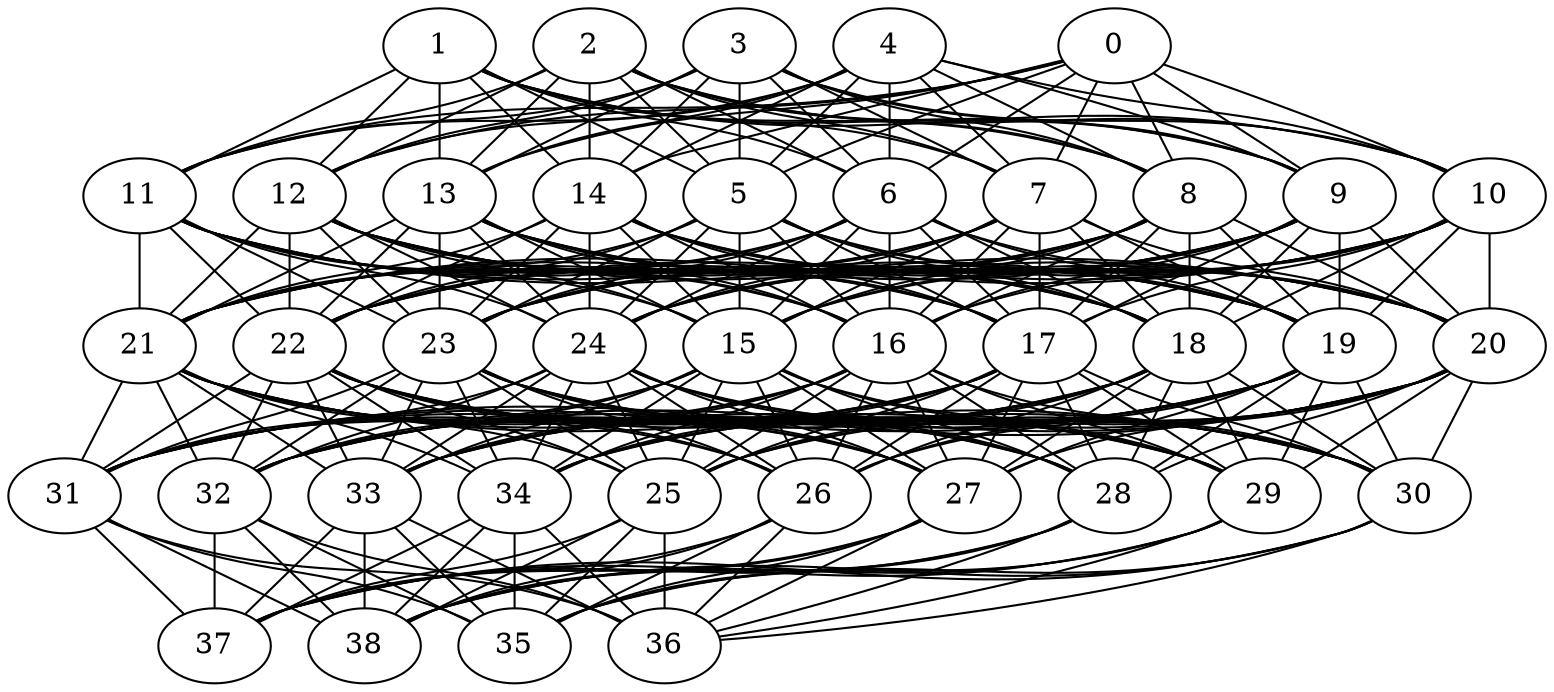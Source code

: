 strict graph  {
0 [output="0.68", type=input];
1 [output="0.64", type=input];
2 [output="0.79", type=input];
3 [output="0.97", type=input];
4 [output="0.24", type=input];
5 [output="0.821200019481", type=hidden, delta="-1.4453792724e-05", summed_input="1.52449895508", error="-0.000226617755334"];
6 [output="0.801525399865", type=hidden, delta="1.24359720904e-06", summed_input="1.39585552903", error="2.09036334471e-05"];
7 [output="0.103118109956", type=hidden, delta="1.33935125271e-05", summed_input="-2.16304915133", error="0.000341185418742"];
8 [output="0.077074577847", type=hidden, delta="2.55422316963e-06", summed_input="-2.48277493525", error="0.000381138159038"];
9 [output="0.320570354689", type=hidden, delta="-6.11446435518e-05", summed_input="-0.751151921641", error="-0.000249312245531"];
10 [output="0.108513604324", type=hidden, delta="8.39038500223e-06", summed_input="-2.10601462655", error="0.000304272178027"];
11 [output="0.128690015018", type=hidden, delta="1.88095104043e-05", summed_input="-1.91259128083", error="0.00042851841274"];
12 [output="0.114382010801", type=hidden, delta="1.26173065776e-05", summed_input="-2.04674187586", error="0.000395648634768"];
13 [output="0.0532607874394", type=hidden, delta="1.45047376428e-05", summed_input="-2.87782330744", error="0.000409098192987"];
14 [output="0.0928220425168", type=hidden, delta="5.19785230787e-06", summed_input="-2.27965449666", error="0.000340616968262"];
15 [output="0.373152772371", type=hidden, delta="-8.42910401336e-06", summed_input="-0.518714941658", error="-3.42639723896e-05"];
16 [output="0.52326875387", type=hidden, delta="2.19175701249e-05", summed_input="0.093142295011", error="8.95252038488e-05"];
17 [output="0.334561791706", type=hidden, delta="1.45418132994e-05", summed_input="-0.6876241924", error="0.00014391371003"];
18 [output="0.914211737564", type=hidden, delta="-1.94029913968e-06", summed_input="2.36618000928", error="-0.000128359329335"];
19 [output="0.673942623924", type=hidden, delta="7.5255126212e-05", summed_input="0.726071613464", error="0.000455197966984"];
20 [output="0.3624249988", type=hidden, delta="-2.33244897986e-06", summed_input="-0.564854366027", error="-9.778951086e-06"];
21 [output="0.251052497786", type=hidden, delta="1.28734871681e-05", summed_input="-1.09300681877", error="0.000138264356894"];
22 [output="0.38820652564", type=hidden, delta="1.14950771271e-05", summed_input="-0.454857284774", error="5.32901436889e-05"];
23 [output="0.355972955301", type=hidden, delta="3.24871776892e-05", summed_input="-0.592885960386", error="0.000419551641351"];
24 [output="0.918082478973", type=hidden, delta="-2.94015208298e-06", summed_input="2.41657433303", error="-0.000212766642262"];
25 [output="0.980580345089", type=hidden, delta="2.11213211517e-07", summed_input="3.92185889234", error="3.60305509816e-05"];
26 [output="0.997084476595", type=hidden, delta="8.21456713763e-08", summed_input="5.83478613774", error="0.000198271380569"];
27 [output="0.897155821252", type=hidden, delta="2.10495237478e-05", summed_input="2.16601454568", error="0.000107632177977"];
28 [output="0.00211539541224", type=hidden, delta="-2.64125729214e-08", summed_input="-6.15639589179", error="-7.32339223507e-05"];
29 [output="0.854139117492", type=hidden, delta="2.82945530105e-05", summed_input="1.76744077365", error="0.000114247400721"];
30 [output="0.070292087553", type=hidden, delta="-3.46463308815e-05", summed_input="-2.58221122429", error="-0.000313271904157"];
31 [output="0.056733695448", type=hidden, delta="-3.33004787753e-05", summed_input="-2.810980334", error="-0.000349462577401"];
32 [output="0.041144854223", type=hidden, delta="7.7476360338e-08", summed_input="-3.14864114627", error="7.52011900671e-06"];
33 [output="0.877609814368", type=hidden, delta="-1.46979663104e-06", summed_input="1.96998790797", error="-0.00011998240004"];
34 [output="0.0368330303853", type=hidden, delta="-1.52911930557e-07", summed_input="-3.2638317742", error="-0.000268656615566"];
35 [summed_input="-12.170184406", delta="2.68599614524e-11", output="5.18267311911e-06", error="5.18267311911e-06", type=output, cat=very_low];
36 [summed_input="-4.66626839421", delta="8.60461485687e-05", output="0.00931963578857", error="0.00931963578857", type=output, cat=Low];
37 [summed_input="3.94358501741", delta="-0.000354518593346", output="0.980989774501", error="-0.019010225499", type=output, cat=Middle];
38 [summed_input="-4.49418468715", delta="0.000120760074206", output="0.0110503131882", error="0.0110503131882", type=output, cat=High];
0 -- 5  [weight="0.191428200775"];
0 -- 6  [weight="0.431799522089"];
0 -- 7  [weight="-0.486444047014"];
0 -- 8  [weight="-0.16651864947"];
0 -- 9  [weight="-3.34050834451"];
0 -- 10  [weight="-0.368105541356"];
0 -- 11  [weight="0.405386952182"];
0 -- 12  [weight="-0.310100936315"];
0 -- 13  [weight="-2.62147870479"];
0 -- 14  [weight="0.0972022527882"];
1 -- 5  [weight="0.097136039073"];
1 -- 6  [weight="-0.684985472688"];
1 -- 7  [weight="-0.389590507194"];
1 -- 8  [weight="-1.34079737769"];
1 -- 9  [weight="-0.0900238304677"];
1 -- 10  [weight="-0.576708371499"];
1 -- 11  [weight="-0.0465741128853"];
1 -- 12  [weight="-0.822536569854"];
1 -- 13  [weight="0.905139792108"];
1 -- 14  [weight="-0.467450532274"];
2 -- 5  [weight="-0.449882344207"];
2 -- 6  [weight="0.911557136318"];
2 -- 7  [weight="-0.417393700732"];
2 -- 8  [weight="0.618444504293"];
2 -- 9  [weight="-0.281865199067"];
2 -- 10  [weight="-0.514479763249"];
2 -- 11  [weight="-0.550398748875"];
2 -- 12  [weight="0.106780580856"];
2 -- 13  [weight="0.0262336220778"];
2 -- 14  [weight="-0.563565380308"];
3 -- 5  [weight="1.16214997949"];
3 -- 6  [weight="0.0945345349512"];
3 -- 7  [weight="-0.801018113524"];
3 -- 8  [weight="-0.953117627521"];
3 -- 9  [weight="1.30833496413"];
3 -- 10  [weight="-0.448060260066"];
3 -- 11  [weight="-1.16719508587"];
3 -- 12  [weight="-0.840694401204"];
3 -- 13  [weight="-1.34763203249"];
3 -- 14  [weight="-0.740812042652"];
4 -- 5  [weight="2.33450952234"];
4 -- 6  [weight="3.03664133308"];
4 -- 7  [weight="-1.9841695044"];
4 -- 8  [weight="-4.48116246496"];
4 -- 9  [weight="2.21498998407"];
4 -- 10  [weight="-2.68980014767"];
4 -- 11  [weight="-2.46438637987"];
4 -- 12  [weight="-2.40972051737"];
4 -- 13  [weight="-1.61678643776"];
4 -- 14  [weight="-3.67824731703"];
5 -- 15  [weight="0.0510914719115"];
5 -- 16  [weight="-0.754119005592"];
5 -- 17  [weight="-0.366314525712"];
5 -- 18  [weight="2.24338139386"];
5 -- 19  [weight="-1.49845307178"];
5 -- 20  [weight="-0.58051097546"];
5 -- 21  [weight="-1.26504901714"];
5 -- 22  [weight="-0.467229684544"];
5 -- 23  [weight="-1.90336769605"];
5 -- 24  [weight="1.72641437744"];
6 -- 15  [weight="-0.401645210622"];
6 -- 16  [weight="1.57779592849"];
6 -- 17  [weight="-0.58109541055"];
6 -- 18  [weight="1.7697547952"];
6 -- 19  [weight="0.852485270588"];
6 -- 20  [weight="-0.0512925416973"];
6 -- 21  [weight="-0.874385258579"];
6 -- 22  [weight="0.374330388237"];
6 -- 23  [weight="-1.63684010496"];
6 -- 24  [weight="3.17119719814"];
7 -- 15  [weight="0.500272795501"];
7 -- 16  [weight="0.621773716713"];
7 -- 17  [weight="0.934956776128"];
7 -- 18  [weight="-1.04977693478"];
7 -- 19  [weight="2.85328487127"];
7 -- 20  [weight="-0.113167394321"];
7 -- 21  [weight="1.14206069191"];
7 -- 22  [weight="0.0216078355002"];
7 -- 23  [weight="2.43161570596"];
7 -- 24  [weight="-2.45100649895"];
8 -- 15  [weight="-0.329995556652"];
8 -- 16  [weight="-1.28344135654"];
8 -- 17  [weight="1.76464930918"];
8 -- 18  [weight="-3.77738554023"];
8 -- 19  [weight="2.68474478424"];
8 -- 20  [weight="-1.30978688089"];
8 -- 21  [weight="1.87511214591"];
8 -- 22  [weight="-0.104988425857"];
8 -- 23  [weight="4.13119850473"];
8 -- 24  [weight="-3.82866707792"];
9 -- 15  [weight="0.293569759603"];
9 -- 16  [weight="-0.725256062209"];
9 -- 17  [weight="-2.43506005014"];
9 -- 18  [weight="1.28378328222"];
9 -- 19  [weight="-2.44865367294"];
9 -- 20  [weight="0.308906171125"];
9 -- 21  [weight="-0.705356371254"];
9 -- 22  [weight="-1.19963301024"];
9 -- 23  [weight="0.480523263964"];
9 -- 24  [weight="0.267850653615"];
10 -- 15  [weight="-0.6451395085"];
10 -- 16  [weight="-1.55083145284"];
10 -- 17  [weight="0.97412912206"];
10 -- 18  [weight="-1.44629423225"];
10 -- 19  [weight="2.74078157348"];
10 -- 20  [weight="0.227766290756"];
10 -- 21  [weight="0.209458008382"];
10 -- 22  [weight="0.814345639183"];
10 -- 23  [weight="2.75366616003"];
10 -- 24  [weight="-2.92840123408"];
11 -- 15  [weight="-0.422795725703"];
11 -- 16  [weight="-0.0494573700002"];
11 -- 17  [weight="0.754437315301"];
11 -- 18  [weight="-1.91662320001"];
11 -- 19  [weight="3.67891537657"];
11 -- 20  [weight="-1.5297286035"];
11 -- 21  [weight="1.82113161172"];
11 -- 22  [weight="0.488681565493"];
11 -- 23  [weight="3.06068579145"];
11 -- 24  [weight="-0.82608630549"];
12 -- 15  [weight="-1.38491915419"];
12 -- 16  [weight="-0.0428863855613"];
12 -- 17  [weight="1.55616304694"];
12 -- 18  [weight="-1.78519699898"];
12 -- 19  [weight="3.29519619153"];
12 -- 20  [weight="0.522146746696"];
12 -- 21  [weight="1.4247490913"];
12 -- 22  [weight="0.0604902291624"];
12 -- 23  [weight="2.72737833097"];
12 -- 24  [weight="-1.50248010979"];
13 -- 15  [weight="-0.528560446032"];
13 -- 16  [weight="-0.862525908243"];
13 -- 17  [weight="0.56340010208"];
13 -- 18  [weight="-0.35515708711"];
13 -- 19  [weight="3.60514466112"];
13 -- 20  [weight="0.883518935413"];
13 -- 21  [weight="0.574397539641"];
13 -- 22  [weight="-1.2574580551"];
13 -- 23  [weight="4.3726150436"];
13 -- 24  [weight="-3.5463055794"];
14 -- 15  [weight="-0.517417135478"];
14 -- 16  [weight="-0.640185132883"];
14 -- 17  [weight="2.33074508359"];
14 -- 18  [weight="-3.01691778396"];
14 -- 19  [weight="2.34159680484"];
14 -- 20  [weight="0.344015247967"];
14 -- 21  [weight="1.72232957126"];
14 -- 22  [weight="-0.775406554149"];
14 -- 23  [weight="3.46244438562"];
14 -- 24  [weight="-3.19067592732"];
15 -- 32  [weight="-0.356437894756"];
15 -- 33  [weight="0.783408242226"];
15 -- 34  [weight="-0.477980624932"];
15 -- 25  [weight="-0.332121483016"];
15 -- 26  [weight="0.196546833756"];
15 -- 27  [weight="0.526596341717"];
15 -- 28  [weight="-0.56298422521"];
15 -- 29  [weight="-0.129508637039"];
15 -- 30  [weight="0.0588106028455"];
15 -- 31  [weight="1.15618934669"];
16 -- 32  [weight="-0.499337862662"];
16 -- 33  [weight="0.0862550788383"];
16 -- 34  [weight="-1.30646310496"];
16 -- 25  [weight="0.241119738505"];
16 -- 26  [weight="2.02848987078"];
16 -- 27  [weight="1.11209002373"];
16 -- 28  [weight="-1.61272167682"];
16 -- 29  [weight="0.716105099859"];
16 -- 30  [weight="-0.345273378079"];
16 -- 31  [weight="-1.00891164349"];
17 -- 32  [weight="2.28392332814"];
17 -- 33  [weight="-0.476510066322"];
17 -- 34  [weight="0.511793843283"];
17 -- 25  [weight="-1.95266415286"];
17 -- 26  [weight="-1.29811033045"];
17 -- 27  [weight="-0.265363945863"];
17 -- 28  [weight="1.34984491816"];
17 -- 29  [weight="0.954224389237"];
17 -- 30  [weight="-1.76999470616"];
17 -- 31  [weight="-1.82976141805"];
18 -- 32  [weight="-3.18079853306"];
18 -- 33  [weight="1.58144389865"];
18 -- 34  [weight="-2.06686051529"];
18 -- 25  [weight="2.62293224035"];
18 -- 26  [weight="3.28604587337"];
18 -- 27  [weight="-1.0900136059"];
18 -- 28  [weight="-2.84494306798"];
18 -- 29  [weight="-1.04442203234"];
18 -- 30  [weight="1.10861742715"];
18 -- 31  [weight="1.08402994061"];
19 -- 32  [weight="1.14328634564"];
19 -- 33  [weight="-2.33372835062"];
19 -- 34  [weight="3.57408843614"];
19 -- 25  [weight="-0.357123126366"];
19 -- 26  [weight="-0.839066656311"];
19 -- 27  [weight="1.94719575211"];
19 -- 28  [weight="0.443030006382"];
19 -- 29  [weight="1.97355079181"];
19 -- 30  [weight="-5.07448807375"];
19 -- 31  [weight="-5.39755340212"];
20 -- 32  [weight="-0.770296497574"];
20 -- 33  [weight="-0.528449439854"];
20 -- 34  [weight="0.709613928825"];
20 -- 25  [weight="0.730998147137"];
20 -- 26  [weight="-0.301995996304"];
20 -- 27  [weight="0.125014148904"];
20 -- 28  [weight="-0.823214925642"];
20 -- 29  [weight="0.280626034651"];
20 -- 30  [weight="-0.0613902961946"];
20 -- 31  [weight="0.69781497614"];
21 -- 32  [weight="1.55139735331"];
21 -- 33  [weight="-1.58835787363"];
21 -- 34  [weight="1.27296609665"];
21 -- 25  [weight="-1.89335594731"];
21 -- 26  [weight="-0.723019575451"];
21 -- 27  [weight="-0.47384918541"];
21 -- 28  [weight="0.462916268693"];
21 -- 29  [weight="-0.0354550847407"];
21 -- 30  [weight="-2.30734347598"];
21 -- 31  [weight="-2.02736524898"];
22 -- 32  [weight="0.854226627114"];
22 -- 33  [weight="0.801953592988"];
22 -- 34  [weight="-1.52112082959"];
22 -- 25  [weight="-0.0929641727152"];
22 -- 26  [weight="0.141946198674"];
22 -- 27  [weight="0.211134864792"];
22 -- 28  [weight="0.161879740703"];
22 -- 29  [weight="0.699289999381"];
22 -- 30  [weight="0.0938114099623"];
22 -- 31  [weight="-0.99704410511"];
23 -- 32  [weight="-1.17451470981"];
23 -- 33  [weight="-2.45323787642"];
23 -- 34  [weight="6.41682023813"];
23 -- 25  [weight="0.238372091223"];
23 -- 26  [weight="-2.11802762381"];
23 -- 27  [weight="1.55155980435"];
23 -- 28  [weight="2.06691750023"];
23 -- 29  [weight="2.61099220019"];
23 -- 30  [weight="-4.31151309183"];
23 -- 31  [weight="-4.8432254631"];
24 -- 32  [weight="-1.53022780363"];
24 -- 33  [weight="3.34525072255"];
24 -- 34  [weight="-5.84121625094"];
24 -- 25  [weight="2.80727218935"];
24 -- 26  [weight="4.01430256507"];
24 -- 27  [weight="0.65348471039"];
24 -- 28  [weight="-4.21335240283"];
24 -- 29  [weight="-0.595968933287"];
24 -- 30  [weight="2.91364576453"];
24 -- 31  [weight="3.1712606476"];
25 -- 35  [weight="-3.6446452946"];
25 -- 36  [weight="1.74644662319"];
25 -- 37  [weight="-0.465855299762"];
25 -- 38  [weight="-2.33168172528"];
26 -- 35  [weight="-6.13452570449"];
26 -- 36  [weight="1.28179597182"];
26 -- 37  [weight="4.66920363507"];
26 -- 38  [weight="-0.0534427079201"];
27 -- 35  [weight="-1.02896771474"];
27 -- 36  [weight="-2.14965005311"];
27 -- 37  [weight="0.965036009833"];
27 -- 38  [weight="-2.87454763425"];
28 -- 35  [weight="3.85072640175"];
28 -- 36  [weight="-3.33025190765"];
28 -- 37  [weight="-3.27940619668"];
28 -- 38  [weight="-2.7994261173"];
29 -- 35  [weight="-0.896132573127"];
29 -- 36  [weight="-1.74827738941"];
29 -- 37  [weight="0.466268345596"];
29 -- 38  [weight="-4.03884409263"];
30 -- 35  [weight="-1.26451329382"];
30 -- 36  [weight="-2.15868273391"];
30 -- 37  [weight="-4.98913594832"];
30 -- 38  [weight="4.34445603699"];
31 -- 35  [weight="-2.04421013394"];
31 -- 36  [weight="-1.78553811591"];
31 -- 37  [weight="-5.81079273369"];
31 -- 38  [weight="4.41831859945"];
32 -- 35  [weight="1.64149276995"];
32 -- 36  [weight="-4.21733073031"];
32 -- 37  [weight="0.306436545078"];
32 -- 38  [weight="0.162277448314"];
33 -- 35  [weight="-0.892738268417"];
33 -- 36  [weight="-4.5935084427"];
33 -- 37  [weight="-0.606839210357"];
33 -- 38  [weight="3.93226104134"];
34 -- 35  [weight="3.29980171868"];
34 -- 36  [weight="6.24161279747"];
34 -- 37  [weight="-8.47014409952"];
34 -- 38  [weight="-3.62823653772"];
}
